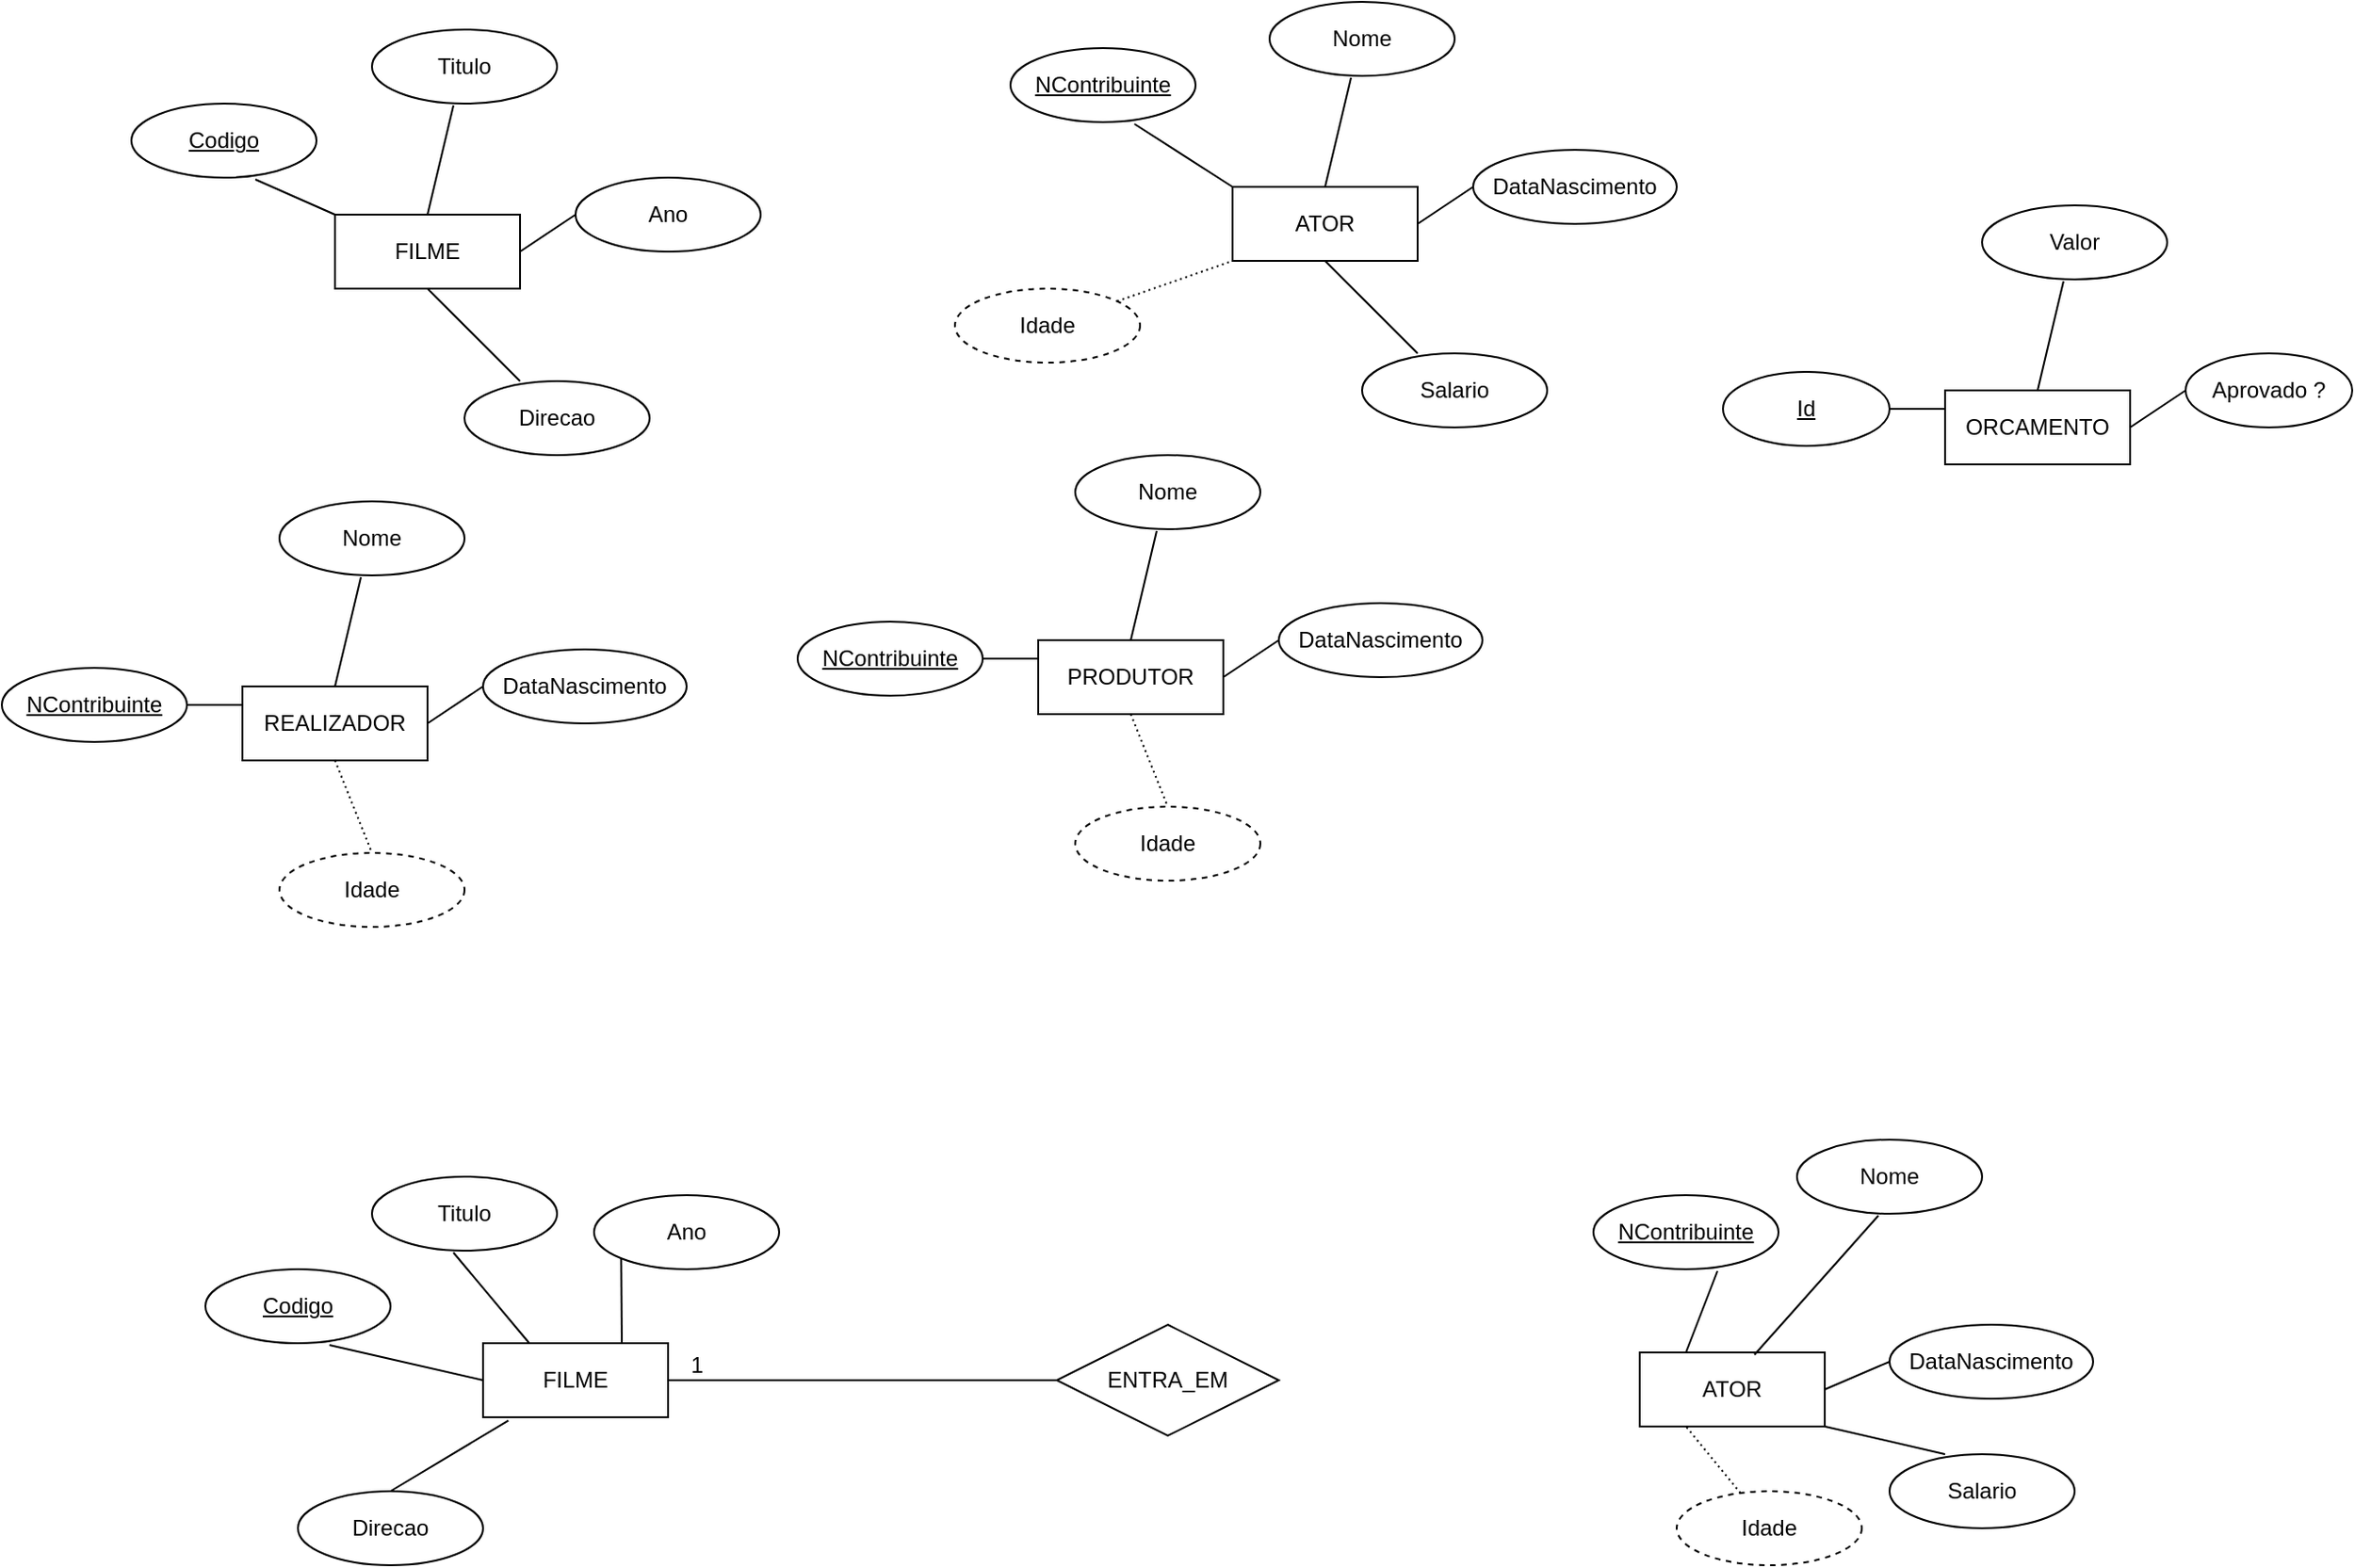 <mxfile version="24.7.17">
  <diagram name="Página-1" id="Zy3ypAEwutqIXNviKDJ9">
    <mxGraphModel dx="1381" dy="853" grid="1" gridSize="10" guides="1" tooltips="1" connect="1" arrows="1" fold="1" page="1" pageScale="1" pageWidth="2339" pageHeight="3300" math="0" shadow="0">
      <root>
        <mxCell id="0" />
        <mxCell id="1" parent="0" />
        <mxCell id="h9_s0LnQ5q5esMZgo8oQ-1" value="FILME" style="whiteSpace=wrap;html=1;align=center;" vertex="1" parent="1">
          <mxGeometry x="190" y="120" width="100" height="40" as="geometry" />
        </mxCell>
        <mxCell id="h9_s0LnQ5q5esMZgo8oQ-2" value="Titulo" style="ellipse;whiteSpace=wrap;html=1;align=center;" vertex="1" parent="1">
          <mxGeometry x="210" y="20" width="100" height="40" as="geometry" />
        </mxCell>
        <mxCell id="h9_s0LnQ5q5esMZgo8oQ-3" value="Ano" style="ellipse;whiteSpace=wrap;html=1;align=center;" vertex="1" parent="1">
          <mxGeometry x="320" y="100" width="100" height="40" as="geometry" />
        </mxCell>
        <mxCell id="h9_s0LnQ5q5esMZgo8oQ-4" value="Direcao" style="ellipse;whiteSpace=wrap;html=1;align=center;" vertex="1" parent="1">
          <mxGeometry x="260" y="210" width="100" height="40" as="geometry" />
        </mxCell>
        <mxCell id="h9_s0LnQ5q5esMZgo8oQ-5" value="Codigo" style="ellipse;whiteSpace=wrap;html=1;align=center;fontStyle=4;" vertex="1" parent="1">
          <mxGeometry x="80" y="60" width="100" height="40" as="geometry" />
        </mxCell>
        <mxCell id="h9_s0LnQ5q5esMZgo8oQ-6" value="" style="endArrow=none;html=1;rounded=0;exitX=0.67;exitY=1.025;exitDx=0;exitDy=0;exitPerimeter=0;entryX=0;entryY=0;entryDx=0;entryDy=0;" edge="1" parent="1" source="h9_s0LnQ5q5esMZgo8oQ-5" target="h9_s0LnQ5q5esMZgo8oQ-1">
          <mxGeometry relative="1" as="geometry">
            <mxPoint x="160" y="140" as="sourcePoint" />
            <mxPoint x="320" y="140" as="targetPoint" />
          </mxGeometry>
        </mxCell>
        <mxCell id="h9_s0LnQ5q5esMZgo8oQ-7" value="" style="endArrow=none;html=1;rounded=0;exitX=0.5;exitY=0;exitDx=0;exitDy=0;entryX=0.44;entryY=1.025;entryDx=0;entryDy=0;entryPerimeter=0;" edge="1" parent="1" source="h9_s0LnQ5q5esMZgo8oQ-1" target="h9_s0LnQ5q5esMZgo8oQ-2">
          <mxGeometry relative="1" as="geometry">
            <mxPoint x="127" y="91" as="sourcePoint" />
            <mxPoint x="200" y="130" as="targetPoint" />
          </mxGeometry>
        </mxCell>
        <mxCell id="h9_s0LnQ5q5esMZgo8oQ-8" value="" style="endArrow=none;html=1;rounded=0;exitX=1;exitY=0.5;exitDx=0;exitDy=0;entryX=0;entryY=0.5;entryDx=0;entryDy=0;" edge="1" parent="1" source="h9_s0LnQ5q5esMZgo8oQ-1" target="h9_s0LnQ5q5esMZgo8oQ-3">
          <mxGeometry relative="1" as="geometry">
            <mxPoint x="137" y="101" as="sourcePoint" />
            <mxPoint x="210" y="140" as="targetPoint" />
          </mxGeometry>
        </mxCell>
        <mxCell id="h9_s0LnQ5q5esMZgo8oQ-9" value="" style="endArrow=none;html=1;rounded=0;exitX=0.5;exitY=1;exitDx=0;exitDy=0;entryX=0.3;entryY=0;entryDx=0;entryDy=0;entryPerimeter=0;" edge="1" parent="1" source="h9_s0LnQ5q5esMZgo8oQ-1" target="h9_s0LnQ5q5esMZgo8oQ-4">
          <mxGeometry relative="1" as="geometry">
            <mxPoint x="147" y="111" as="sourcePoint" />
            <mxPoint x="220" y="150" as="targetPoint" />
          </mxGeometry>
        </mxCell>
        <mxCell id="h9_s0LnQ5q5esMZgo8oQ-10" value="ATOR" style="whiteSpace=wrap;html=1;align=center;" vertex="1" parent="1">
          <mxGeometry x="675" y="105" width="100" height="40" as="geometry" />
        </mxCell>
        <mxCell id="h9_s0LnQ5q5esMZgo8oQ-11" value="Nome" style="ellipse;whiteSpace=wrap;html=1;align=center;" vertex="1" parent="1">
          <mxGeometry x="695" y="5" width="100" height="40" as="geometry" />
        </mxCell>
        <mxCell id="h9_s0LnQ5q5esMZgo8oQ-12" value="DataNascimento" style="ellipse;whiteSpace=wrap;html=1;align=center;" vertex="1" parent="1">
          <mxGeometry x="805" y="85" width="110" height="40" as="geometry" />
        </mxCell>
        <mxCell id="h9_s0LnQ5q5esMZgo8oQ-13" value="Salario" style="ellipse;whiteSpace=wrap;html=1;align=center;" vertex="1" parent="1">
          <mxGeometry x="745" y="195" width="100" height="40" as="geometry" />
        </mxCell>
        <mxCell id="h9_s0LnQ5q5esMZgo8oQ-14" value="NContribuinte" style="ellipse;whiteSpace=wrap;html=1;align=center;fontStyle=4;" vertex="1" parent="1">
          <mxGeometry x="555" y="30" width="100" height="40" as="geometry" />
        </mxCell>
        <mxCell id="h9_s0LnQ5q5esMZgo8oQ-15" value="" style="endArrow=none;html=1;rounded=0;exitX=0.67;exitY=1.025;exitDx=0;exitDy=0;exitPerimeter=0;entryX=0;entryY=0;entryDx=0;entryDy=0;" edge="1" parent="1" source="h9_s0LnQ5q5esMZgo8oQ-14" target="h9_s0LnQ5q5esMZgo8oQ-10">
          <mxGeometry relative="1" as="geometry">
            <mxPoint x="645" y="125" as="sourcePoint" />
            <mxPoint x="805" y="125" as="targetPoint" />
          </mxGeometry>
        </mxCell>
        <mxCell id="h9_s0LnQ5q5esMZgo8oQ-16" value="" style="endArrow=none;html=1;rounded=0;exitX=0.5;exitY=0;exitDx=0;exitDy=0;entryX=0.44;entryY=1.025;entryDx=0;entryDy=0;entryPerimeter=0;" edge="1" parent="1" source="h9_s0LnQ5q5esMZgo8oQ-10" target="h9_s0LnQ5q5esMZgo8oQ-11">
          <mxGeometry relative="1" as="geometry">
            <mxPoint x="612" y="76" as="sourcePoint" />
            <mxPoint x="685" y="115" as="targetPoint" />
          </mxGeometry>
        </mxCell>
        <mxCell id="h9_s0LnQ5q5esMZgo8oQ-17" value="" style="endArrow=none;html=1;rounded=0;exitX=1;exitY=0.5;exitDx=0;exitDy=0;entryX=0;entryY=0.5;entryDx=0;entryDy=0;" edge="1" parent="1" source="h9_s0LnQ5q5esMZgo8oQ-10" target="h9_s0LnQ5q5esMZgo8oQ-12">
          <mxGeometry relative="1" as="geometry">
            <mxPoint x="622" y="86" as="sourcePoint" />
            <mxPoint x="695" y="125" as="targetPoint" />
          </mxGeometry>
        </mxCell>
        <mxCell id="h9_s0LnQ5q5esMZgo8oQ-18" value="" style="endArrow=none;html=1;rounded=0;exitX=0.5;exitY=1;exitDx=0;exitDy=0;entryX=0.3;entryY=0;entryDx=0;entryDy=0;entryPerimeter=0;" edge="1" parent="1" source="h9_s0LnQ5q5esMZgo8oQ-10" target="h9_s0LnQ5q5esMZgo8oQ-13">
          <mxGeometry relative="1" as="geometry">
            <mxPoint x="632" y="96" as="sourcePoint" />
            <mxPoint x="705" y="135" as="targetPoint" />
          </mxGeometry>
        </mxCell>
        <mxCell id="h9_s0LnQ5q5esMZgo8oQ-19" value="Idade" style="ellipse;whiteSpace=wrap;html=1;align=center;dashed=1;" vertex="1" parent="1">
          <mxGeometry x="525" y="160" width="100" height="40" as="geometry" />
        </mxCell>
        <mxCell id="h9_s0LnQ5q5esMZgo8oQ-20" value="" style="endArrow=none;html=1;rounded=0;dashed=1;dashPattern=1 2;entryX=0;entryY=1;entryDx=0;entryDy=0;" edge="1" parent="1" source="h9_s0LnQ5q5esMZgo8oQ-19" target="h9_s0LnQ5q5esMZgo8oQ-10">
          <mxGeometry relative="1" as="geometry">
            <mxPoint x="425" y="350" as="sourcePoint" />
            <mxPoint x="585" y="350" as="targetPoint" />
          </mxGeometry>
        </mxCell>
        <mxCell id="h9_s0LnQ5q5esMZgo8oQ-22" value="REALIZADOR" style="whiteSpace=wrap;html=1;align=center;" vertex="1" parent="1">
          <mxGeometry x="140" y="375" width="100" height="40" as="geometry" />
        </mxCell>
        <mxCell id="h9_s0LnQ5q5esMZgo8oQ-23" value="Nome" style="ellipse;whiteSpace=wrap;html=1;align=center;" vertex="1" parent="1">
          <mxGeometry x="160" y="275" width="100" height="40" as="geometry" />
        </mxCell>
        <mxCell id="h9_s0LnQ5q5esMZgo8oQ-24" value="DataNascimento" style="ellipse;whiteSpace=wrap;html=1;align=center;" vertex="1" parent="1">
          <mxGeometry x="270" y="355" width="110" height="40" as="geometry" />
        </mxCell>
        <mxCell id="h9_s0LnQ5q5esMZgo8oQ-26" value="NContribuinte" style="ellipse;whiteSpace=wrap;html=1;align=center;fontStyle=4;" vertex="1" parent="1">
          <mxGeometry x="10" y="365" width="100" height="40" as="geometry" />
        </mxCell>
        <mxCell id="h9_s0LnQ5q5esMZgo8oQ-27" value="" style="endArrow=none;html=1;rounded=0;exitX=1;exitY=0.5;exitDx=0;exitDy=0;entryX=0;entryY=0.25;entryDx=0;entryDy=0;" edge="1" parent="1" source="h9_s0LnQ5q5esMZgo8oQ-26" target="h9_s0LnQ5q5esMZgo8oQ-22">
          <mxGeometry relative="1" as="geometry">
            <mxPoint x="110" y="395" as="sourcePoint" />
            <mxPoint x="270" y="395" as="targetPoint" />
          </mxGeometry>
        </mxCell>
        <mxCell id="h9_s0LnQ5q5esMZgo8oQ-28" value="" style="endArrow=none;html=1;rounded=0;exitX=0.5;exitY=0;exitDx=0;exitDy=0;entryX=0.44;entryY=1.025;entryDx=0;entryDy=0;entryPerimeter=0;" edge="1" parent="1" source="h9_s0LnQ5q5esMZgo8oQ-22" target="h9_s0LnQ5q5esMZgo8oQ-23">
          <mxGeometry relative="1" as="geometry">
            <mxPoint x="77" y="346" as="sourcePoint" />
            <mxPoint x="150" y="385" as="targetPoint" />
          </mxGeometry>
        </mxCell>
        <mxCell id="h9_s0LnQ5q5esMZgo8oQ-29" value="" style="endArrow=none;html=1;rounded=0;exitX=1;exitY=0.5;exitDx=0;exitDy=0;entryX=0;entryY=0.5;entryDx=0;entryDy=0;" edge="1" parent="1" source="h9_s0LnQ5q5esMZgo8oQ-22" target="h9_s0LnQ5q5esMZgo8oQ-24">
          <mxGeometry relative="1" as="geometry">
            <mxPoint x="87" y="356" as="sourcePoint" />
            <mxPoint x="160" y="395" as="targetPoint" />
          </mxGeometry>
        </mxCell>
        <mxCell id="h9_s0LnQ5q5esMZgo8oQ-31" value="Idade" style="ellipse;whiteSpace=wrap;html=1;align=center;dashed=1;" vertex="1" parent="1">
          <mxGeometry x="160" y="465" width="100" height="40" as="geometry" />
        </mxCell>
        <mxCell id="h9_s0LnQ5q5esMZgo8oQ-32" value="" style="endArrow=none;html=1;rounded=0;dashed=1;dashPattern=1 2;entryX=0.5;entryY=0;entryDx=0;entryDy=0;exitX=0.5;exitY=1;exitDx=0;exitDy=0;" edge="1" parent="1" source="h9_s0LnQ5q5esMZgo8oQ-22" target="h9_s0LnQ5q5esMZgo8oQ-31">
          <mxGeometry relative="1" as="geometry">
            <mxPoint x="480" y="335" as="sourcePoint" />
            <mxPoint x="640" y="335" as="targetPoint" />
          </mxGeometry>
        </mxCell>
        <mxCell id="h9_s0LnQ5q5esMZgo8oQ-34" value="PRODUTOR" style="whiteSpace=wrap;html=1;align=center;" vertex="1" parent="1">
          <mxGeometry x="570" y="350" width="100" height="40" as="geometry" />
        </mxCell>
        <mxCell id="h9_s0LnQ5q5esMZgo8oQ-35" value="Nome" style="ellipse;whiteSpace=wrap;html=1;align=center;" vertex="1" parent="1">
          <mxGeometry x="590" y="250" width="100" height="40" as="geometry" />
        </mxCell>
        <mxCell id="h9_s0LnQ5q5esMZgo8oQ-36" value="DataNascimento" style="ellipse;whiteSpace=wrap;html=1;align=center;" vertex="1" parent="1">
          <mxGeometry x="700" y="330" width="110" height="40" as="geometry" />
        </mxCell>
        <mxCell id="h9_s0LnQ5q5esMZgo8oQ-37" value="NContribuinte" style="ellipse;whiteSpace=wrap;html=1;align=center;fontStyle=4;" vertex="1" parent="1">
          <mxGeometry x="440" y="340" width="100" height="40" as="geometry" />
        </mxCell>
        <mxCell id="h9_s0LnQ5q5esMZgo8oQ-38" value="" style="endArrow=none;html=1;rounded=0;exitX=1;exitY=0.5;exitDx=0;exitDy=0;entryX=0;entryY=0.25;entryDx=0;entryDy=0;" edge="1" parent="1" source="h9_s0LnQ5q5esMZgo8oQ-37" target="h9_s0LnQ5q5esMZgo8oQ-34">
          <mxGeometry relative="1" as="geometry">
            <mxPoint x="540" y="370" as="sourcePoint" />
            <mxPoint x="700" y="370" as="targetPoint" />
          </mxGeometry>
        </mxCell>
        <mxCell id="h9_s0LnQ5q5esMZgo8oQ-39" value="" style="endArrow=none;html=1;rounded=0;exitX=0.5;exitY=0;exitDx=0;exitDy=0;entryX=0.44;entryY=1.025;entryDx=0;entryDy=0;entryPerimeter=0;" edge="1" parent="1" source="h9_s0LnQ5q5esMZgo8oQ-34" target="h9_s0LnQ5q5esMZgo8oQ-35">
          <mxGeometry relative="1" as="geometry">
            <mxPoint x="507" y="321" as="sourcePoint" />
            <mxPoint x="580" y="360" as="targetPoint" />
          </mxGeometry>
        </mxCell>
        <mxCell id="h9_s0LnQ5q5esMZgo8oQ-40" value="" style="endArrow=none;html=1;rounded=0;exitX=1;exitY=0.5;exitDx=0;exitDy=0;entryX=0;entryY=0.5;entryDx=0;entryDy=0;" edge="1" parent="1" source="h9_s0LnQ5q5esMZgo8oQ-34" target="h9_s0LnQ5q5esMZgo8oQ-36">
          <mxGeometry relative="1" as="geometry">
            <mxPoint x="517" y="331" as="sourcePoint" />
            <mxPoint x="590" y="370" as="targetPoint" />
          </mxGeometry>
        </mxCell>
        <mxCell id="h9_s0LnQ5q5esMZgo8oQ-41" value="Idade" style="ellipse;whiteSpace=wrap;html=1;align=center;dashed=1;" vertex="1" parent="1">
          <mxGeometry x="590" y="440" width="100" height="40" as="geometry" />
        </mxCell>
        <mxCell id="h9_s0LnQ5q5esMZgo8oQ-42" value="" style="endArrow=none;html=1;rounded=0;dashed=1;dashPattern=1 2;entryX=0.5;entryY=0;entryDx=0;entryDy=0;exitX=0.5;exitY=1;exitDx=0;exitDy=0;" edge="1" parent="1" source="h9_s0LnQ5q5esMZgo8oQ-34" target="h9_s0LnQ5q5esMZgo8oQ-41">
          <mxGeometry relative="1" as="geometry">
            <mxPoint x="910" y="310" as="sourcePoint" />
            <mxPoint x="1070" y="310" as="targetPoint" />
          </mxGeometry>
        </mxCell>
        <mxCell id="h9_s0LnQ5q5esMZgo8oQ-43" value="ORCAMENTO" style="whiteSpace=wrap;html=1;align=center;" vertex="1" parent="1">
          <mxGeometry x="1060" y="215" width="100" height="40" as="geometry" />
        </mxCell>
        <mxCell id="h9_s0LnQ5q5esMZgo8oQ-44" value="Valor" style="ellipse;whiteSpace=wrap;html=1;align=center;" vertex="1" parent="1">
          <mxGeometry x="1080" y="115" width="100" height="40" as="geometry" />
        </mxCell>
        <mxCell id="h9_s0LnQ5q5esMZgo8oQ-45" value="Aprovado ?" style="ellipse;whiteSpace=wrap;html=1;align=center;" vertex="1" parent="1">
          <mxGeometry x="1190" y="195" width="90" height="40" as="geometry" />
        </mxCell>
        <mxCell id="h9_s0LnQ5q5esMZgo8oQ-46" value="Id" style="ellipse;whiteSpace=wrap;html=1;align=center;fontStyle=4;" vertex="1" parent="1">
          <mxGeometry x="940" y="205" width="90" height="40" as="geometry" />
        </mxCell>
        <mxCell id="h9_s0LnQ5q5esMZgo8oQ-47" value="" style="endArrow=none;html=1;rounded=0;exitX=1;exitY=0.5;exitDx=0;exitDy=0;entryX=0;entryY=0.25;entryDx=0;entryDy=0;" edge="1" parent="1" source="h9_s0LnQ5q5esMZgo8oQ-46" target="h9_s0LnQ5q5esMZgo8oQ-43">
          <mxGeometry relative="1" as="geometry">
            <mxPoint x="1030" y="235" as="sourcePoint" />
            <mxPoint x="1190" y="235" as="targetPoint" />
          </mxGeometry>
        </mxCell>
        <mxCell id="h9_s0LnQ5q5esMZgo8oQ-48" value="" style="endArrow=none;html=1;rounded=0;exitX=0.5;exitY=0;exitDx=0;exitDy=0;entryX=0.44;entryY=1.025;entryDx=0;entryDy=0;entryPerimeter=0;" edge="1" parent="1" source="h9_s0LnQ5q5esMZgo8oQ-43" target="h9_s0LnQ5q5esMZgo8oQ-44">
          <mxGeometry relative="1" as="geometry">
            <mxPoint x="997" y="186" as="sourcePoint" />
            <mxPoint x="1070" y="225" as="targetPoint" />
          </mxGeometry>
        </mxCell>
        <mxCell id="h9_s0LnQ5q5esMZgo8oQ-49" value="" style="endArrow=none;html=1;rounded=0;exitX=1;exitY=0.5;exitDx=0;exitDy=0;entryX=0;entryY=0.5;entryDx=0;entryDy=0;" edge="1" parent="1" source="h9_s0LnQ5q5esMZgo8oQ-43" target="h9_s0LnQ5q5esMZgo8oQ-45">
          <mxGeometry relative="1" as="geometry">
            <mxPoint x="1007" y="196" as="sourcePoint" />
            <mxPoint x="1080" y="235" as="targetPoint" />
          </mxGeometry>
        </mxCell>
        <mxCell id="h9_s0LnQ5q5esMZgo8oQ-52" value="ENTRA_EM" style="shape=rhombus;perimeter=rhombusPerimeter;whiteSpace=wrap;html=1;align=center;" vertex="1" parent="1">
          <mxGeometry x="580" y="720" width="120" height="60" as="geometry" />
        </mxCell>
        <mxCell id="h9_s0LnQ5q5esMZgo8oQ-53" value="FILME" style="whiteSpace=wrap;html=1;align=center;" vertex="1" parent="1">
          <mxGeometry x="270" y="730" width="100" height="40" as="geometry" />
        </mxCell>
        <mxCell id="h9_s0LnQ5q5esMZgo8oQ-54" value="Titulo" style="ellipse;whiteSpace=wrap;html=1;align=center;" vertex="1" parent="1">
          <mxGeometry x="210" y="640" width="100" height="40" as="geometry" />
        </mxCell>
        <mxCell id="h9_s0LnQ5q5esMZgo8oQ-55" value="Ano" style="ellipse;whiteSpace=wrap;html=1;align=center;" vertex="1" parent="1">
          <mxGeometry x="330" y="650" width="100" height="40" as="geometry" />
        </mxCell>
        <mxCell id="h9_s0LnQ5q5esMZgo8oQ-56" value="Direcao" style="ellipse;whiteSpace=wrap;html=1;align=center;" vertex="1" parent="1">
          <mxGeometry x="170" y="810" width="100" height="40" as="geometry" />
        </mxCell>
        <mxCell id="h9_s0LnQ5q5esMZgo8oQ-57" value="Codigo" style="ellipse;whiteSpace=wrap;html=1;align=center;fontStyle=4;" vertex="1" parent="1">
          <mxGeometry x="120" y="690" width="100" height="40" as="geometry" />
        </mxCell>
        <mxCell id="h9_s0LnQ5q5esMZgo8oQ-58" value="" style="endArrow=none;html=1;rounded=0;exitX=0.67;exitY=1.025;exitDx=0;exitDy=0;exitPerimeter=0;entryX=0;entryY=0.5;entryDx=0;entryDy=0;" edge="1" parent="1" source="h9_s0LnQ5q5esMZgo8oQ-57" target="h9_s0LnQ5q5esMZgo8oQ-53">
          <mxGeometry relative="1" as="geometry">
            <mxPoint x="240" y="750" as="sourcePoint" />
            <mxPoint x="400" y="750" as="targetPoint" />
          </mxGeometry>
        </mxCell>
        <mxCell id="h9_s0LnQ5q5esMZgo8oQ-59" value="" style="endArrow=none;html=1;rounded=0;exitX=0.25;exitY=0;exitDx=0;exitDy=0;entryX=0.44;entryY=1.025;entryDx=0;entryDy=0;entryPerimeter=0;" edge="1" parent="1" source="h9_s0LnQ5q5esMZgo8oQ-53" target="h9_s0LnQ5q5esMZgo8oQ-54">
          <mxGeometry relative="1" as="geometry">
            <mxPoint x="207" y="701" as="sourcePoint" />
            <mxPoint x="280" y="740" as="targetPoint" />
          </mxGeometry>
        </mxCell>
        <mxCell id="h9_s0LnQ5q5esMZgo8oQ-60" value="" style="endArrow=none;html=1;rounded=0;exitX=0.75;exitY=0;exitDx=0;exitDy=0;entryX=0;entryY=1;entryDx=0;entryDy=0;" edge="1" parent="1" source="h9_s0LnQ5q5esMZgo8oQ-53" target="h9_s0LnQ5q5esMZgo8oQ-55">
          <mxGeometry relative="1" as="geometry">
            <mxPoint x="217" y="711" as="sourcePoint" />
            <mxPoint x="290" y="750" as="targetPoint" />
          </mxGeometry>
        </mxCell>
        <mxCell id="h9_s0LnQ5q5esMZgo8oQ-61" value="" style="endArrow=none;html=1;rounded=0;exitX=0.137;exitY=1.045;exitDx=0;exitDy=0;entryX=0.5;entryY=0;entryDx=0;entryDy=0;exitPerimeter=0;" edge="1" parent="1" source="h9_s0LnQ5q5esMZgo8oQ-53" target="h9_s0LnQ5q5esMZgo8oQ-56">
          <mxGeometry relative="1" as="geometry">
            <mxPoint x="227" y="721" as="sourcePoint" />
            <mxPoint x="300" y="760" as="targetPoint" />
          </mxGeometry>
        </mxCell>
        <mxCell id="h9_s0LnQ5q5esMZgo8oQ-62" value="ATOR" style="whiteSpace=wrap;html=1;align=center;" vertex="1" parent="1">
          <mxGeometry x="895" y="735" width="100" height="40" as="geometry" />
        </mxCell>
        <mxCell id="h9_s0LnQ5q5esMZgo8oQ-63" value="Nome" style="ellipse;whiteSpace=wrap;html=1;align=center;" vertex="1" parent="1">
          <mxGeometry x="980" y="620" width="100" height="40" as="geometry" />
        </mxCell>
        <mxCell id="h9_s0LnQ5q5esMZgo8oQ-64" value="DataNascimento" style="ellipse;whiteSpace=wrap;html=1;align=center;" vertex="1" parent="1">
          <mxGeometry x="1030" y="720" width="110" height="40" as="geometry" />
        </mxCell>
        <mxCell id="h9_s0LnQ5q5esMZgo8oQ-65" value="Salario" style="ellipse;whiteSpace=wrap;html=1;align=center;" vertex="1" parent="1">
          <mxGeometry x="1030" y="790" width="100" height="40" as="geometry" />
        </mxCell>
        <mxCell id="h9_s0LnQ5q5esMZgo8oQ-66" value="NContribuinte" style="ellipse;whiteSpace=wrap;html=1;align=center;fontStyle=4;" vertex="1" parent="1">
          <mxGeometry x="870" y="650" width="100" height="40" as="geometry" />
        </mxCell>
        <mxCell id="h9_s0LnQ5q5esMZgo8oQ-67" value="" style="endArrow=none;html=1;rounded=0;exitX=0.67;exitY=1.025;exitDx=0;exitDy=0;exitPerimeter=0;entryX=0.25;entryY=0;entryDx=0;entryDy=0;" edge="1" parent="1" source="h9_s0LnQ5q5esMZgo8oQ-66" target="h9_s0LnQ5q5esMZgo8oQ-62">
          <mxGeometry relative="1" as="geometry">
            <mxPoint x="865" y="755" as="sourcePoint" />
            <mxPoint x="1025" y="755" as="targetPoint" />
          </mxGeometry>
        </mxCell>
        <mxCell id="h9_s0LnQ5q5esMZgo8oQ-68" value="" style="endArrow=none;html=1;rounded=0;entryX=0.44;entryY=1.025;entryDx=0;entryDy=0;entryPerimeter=0;exitX=0.62;exitY=0.031;exitDx=0;exitDy=0;exitPerimeter=0;" edge="1" parent="1" source="h9_s0LnQ5q5esMZgo8oQ-62" target="h9_s0LnQ5q5esMZgo8oQ-63">
          <mxGeometry relative="1" as="geometry">
            <mxPoint x="970" y="730" as="sourcePoint" />
            <mxPoint x="905" y="745" as="targetPoint" />
          </mxGeometry>
        </mxCell>
        <mxCell id="h9_s0LnQ5q5esMZgo8oQ-69" value="" style="endArrow=none;html=1;rounded=0;exitX=1;exitY=0.5;exitDx=0;exitDy=0;entryX=0;entryY=0.5;entryDx=0;entryDy=0;" edge="1" parent="1" source="h9_s0LnQ5q5esMZgo8oQ-62" target="h9_s0LnQ5q5esMZgo8oQ-64">
          <mxGeometry relative="1" as="geometry">
            <mxPoint x="842" y="716" as="sourcePoint" />
            <mxPoint x="915" y="755" as="targetPoint" />
          </mxGeometry>
        </mxCell>
        <mxCell id="h9_s0LnQ5q5esMZgo8oQ-70" value="" style="endArrow=none;html=1;rounded=0;exitX=1;exitY=1;exitDx=0;exitDy=0;entryX=0.3;entryY=0;entryDx=0;entryDy=0;entryPerimeter=0;" edge="1" parent="1" source="h9_s0LnQ5q5esMZgo8oQ-62" target="h9_s0LnQ5q5esMZgo8oQ-65">
          <mxGeometry relative="1" as="geometry">
            <mxPoint x="852" y="726" as="sourcePoint" />
            <mxPoint x="925" y="765" as="targetPoint" />
          </mxGeometry>
        </mxCell>
        <mxCell id="h9_s0LnQ5q5esMZgo8oQ-71" value="Idade" style="ellipse;whiteSpace=wrap;html=1;align=center;dashed=1;" vertex="1" parent="1">
          <mxGeometry x="915" y="810" width="100" height="40" as="geometry" />
        </mxCell>
        <mxCell id="h9_s0LnQ5q5esMZgo8oQ-72" value="" style="endArrow=none;html=1;rounded=0;dashed=1;dashPattern=1 2;entryX=0.25;entryY=1;entryDx=0;entryDy=0;" edge="1" parent="1" source="h9_s0LnQ5q5esMZgo8oQ-71" target="h9_s0LnQ5q5esMZgo8oQ-62">
          <mxGeometry relative="1" as="geometry">
            <mxPoint x="645" y="980" as="sourcePoint" />
            <mxPoint x="805" y="980" as="targetPoint" />
          </mxGeometry>
        </mxCell>
        <mxCell id="h9_s0LnQ5q5esMZgo8oQ-76" value="" style="endArrow=none;html=1;rounded=0;exitX=1;exitY=0.5;exitDx=0;exitDy=0;entryX=0;entryY=0.5;entryDx=0;entryDy=0;" edge="1" parent="1" source="h9_s0LnQ5q5esMZgo8oQ-53" target="h9_s0LnQ5q5esMZgo8oQ-52">
          <mxGeometry relative="1" as="geometry">
            <mxPoint x="610" y="740" as="sourcePoint" />
            <mxPoint x="770" y="740" as="targetPoint" />
          </mxGeometry>
        </mxCell>
        <mxCell id="h9_s0LnQ5q5esMZgo8oQ-77" value="1" style="resizable=0;html=1;whiteSpace=wrap;align=right;verticalAlign=bottom;" connectable="0" vertex="1" parent="h9_s0LnQ5q5esMZgo8oQ-76">
          <mxGeometry x="1" relative="1" as="geometry">
            <mxPoint x="-190" as="offset" />
          </mxGeometry>
        </mxCell>
      </root>
    </mxGraphModel>
  </diagram>
</mxfile>
